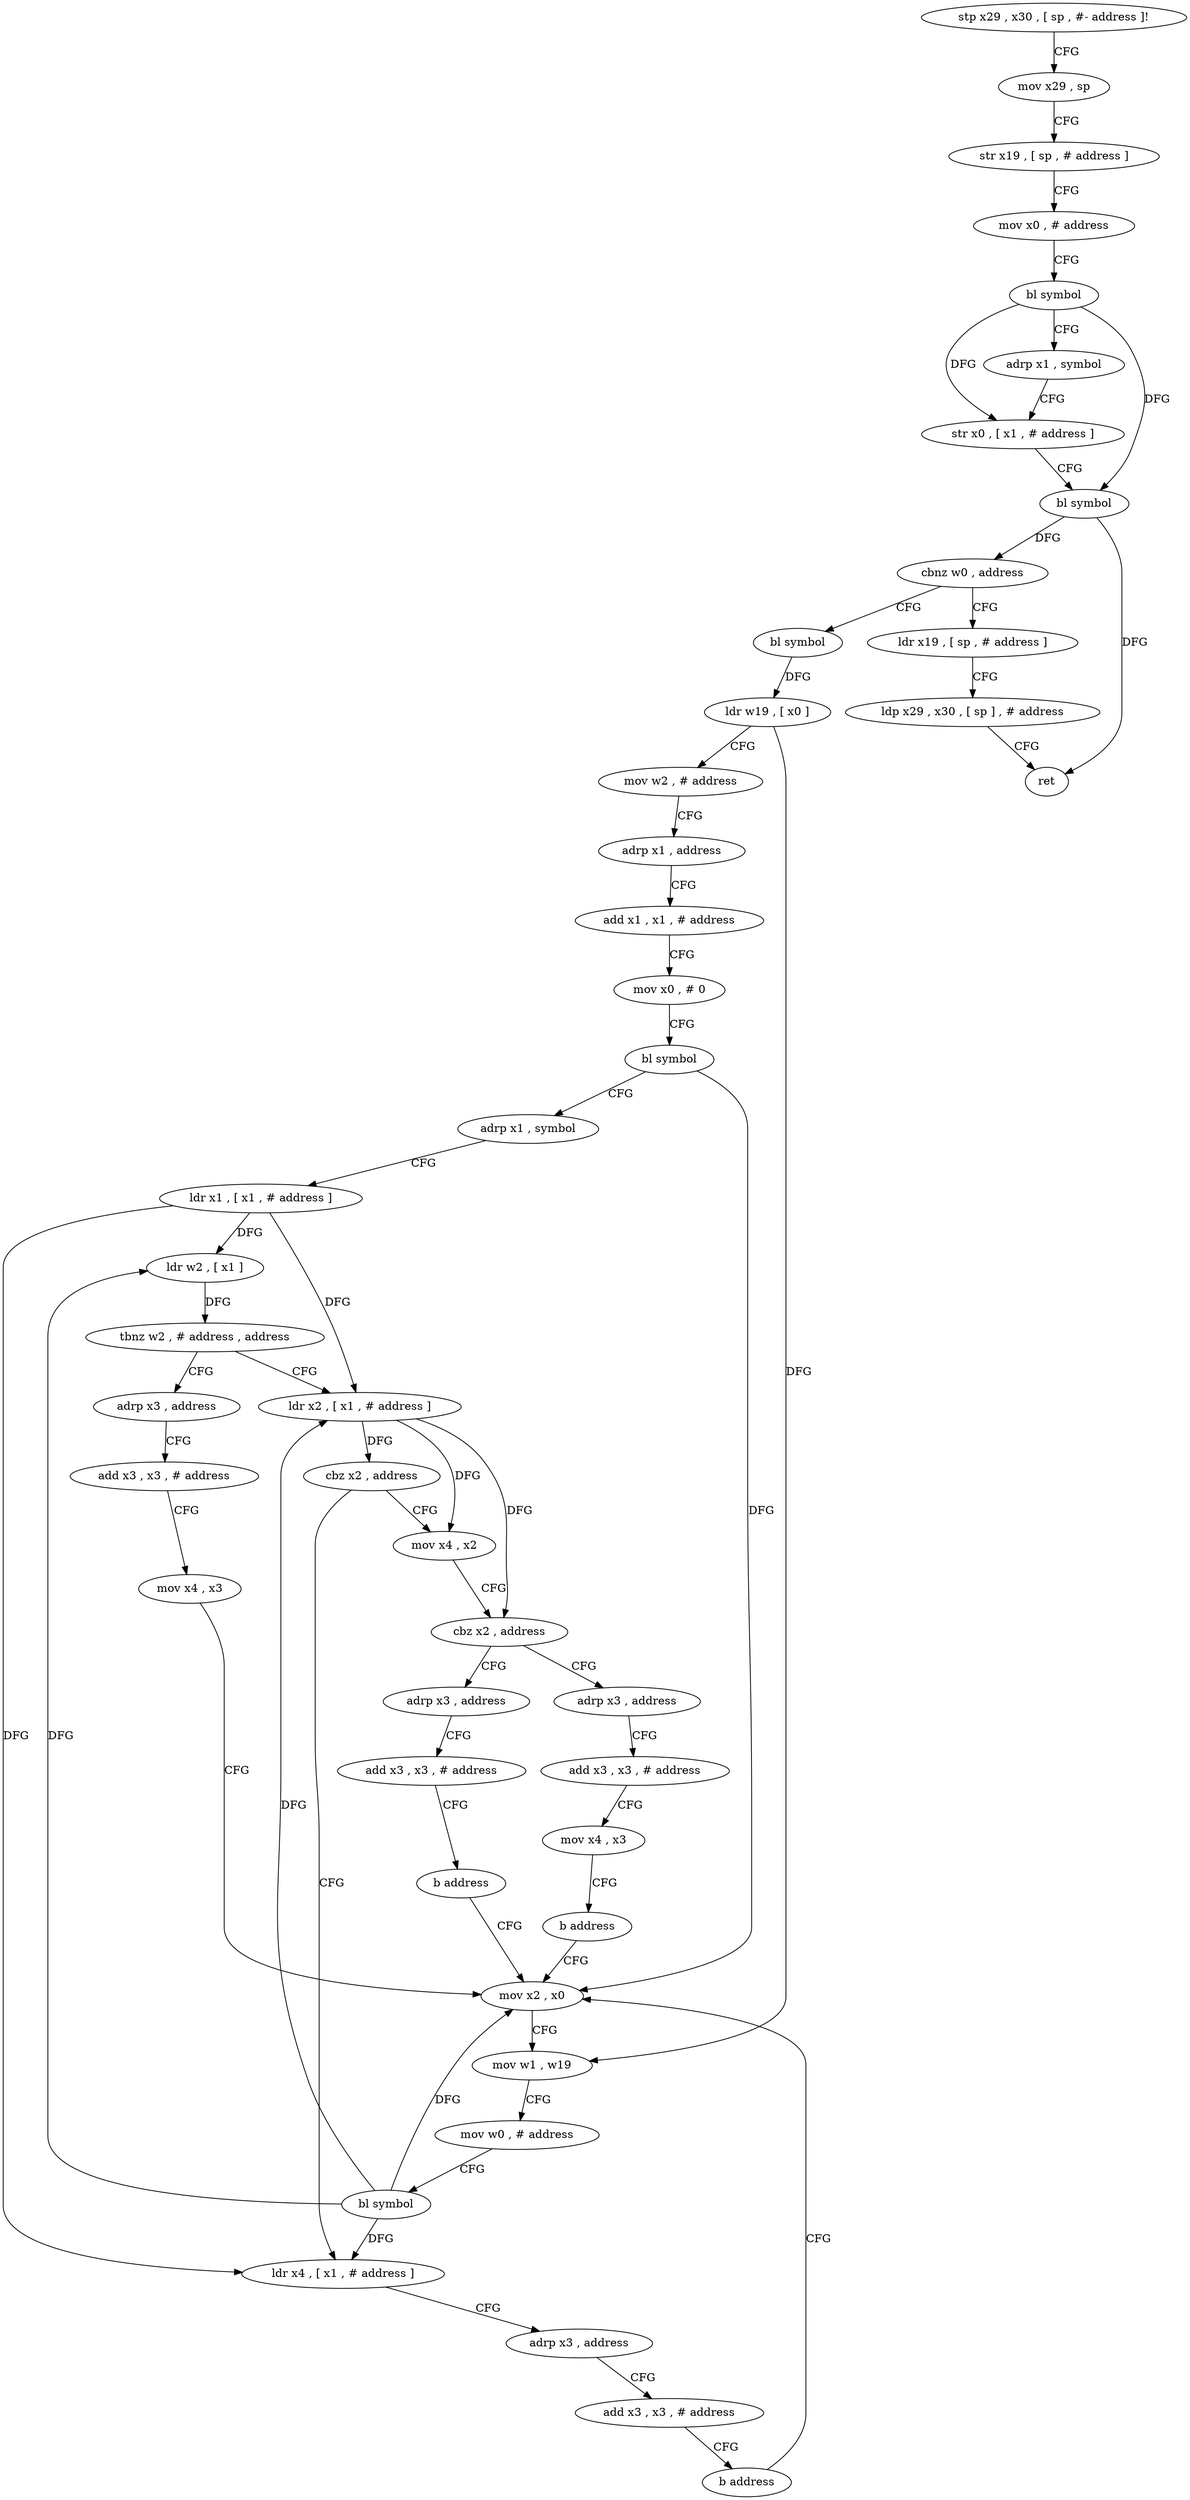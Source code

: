 digraph "func" {
"4231396" [label = "stp x29 , x30 , [ sp , #- address ]!" ]
"4231400" [label = "mov x29 , sp" ]
"4231404" [label = "str x19 , [ sp , # address ]" ]
"4231408" [label = "mov x0 , # address" ]
"4231412" [label = "bl symbol" ]
"4231416" [label = "adrp x1 , symbol" ]
"4231420" [label = "str x0 , [ x1 , # address ]" ]
"4231424" [label = "bl symbol" ]
"4231428" [label = "cbnz w0 , address" ]
"4231444" [label = "bl symbol" ]
"4231432" [label = "ldr x19 , [ sp , # address ]" ]
"4231448" [label = "ldr w19 , [ x0 ]" ]
"4231452" [label = "mov w2 , # address" ]
"4231456" [label = "adrp x1 , address" ]
"4231460" [label = "add x1 , x1 , # address" ]
"4231464" [label = "mov x0 , # 0" ]
"4231468" [label = "bl symbol" ]
"4231472" [label = "adrp x1 , symbol" ]
"4231476" [label = "ldr x1 , [ x1 , # address ]" ]
"4231480" [label = "ldr w2 , [ x1 ]" ]
"4231484" [label = "tbnz w2 , # address , address" ]
"4231516" [label = "ldr x2 , [ x1 , # address ]" ]
"4231488" [label = "adrp x3 , address" ]
"4231436" [label = "ldp x29 , x30 , [ sp ] , # address" ]
"4231440" [label = "ret" ]
"4231520" [label = "cbz x2 , address" ]
"4231540" [label = "mov x4 , x2" ]
"4231524" [label = "ldr x4 , [ x1 , # address ]" ]
"4231492" [label = "add x3 , x3 , # address" ]
"4231496" [label = "mov x4 , x3" ]
"4231500" [label = "mov x2 , x0" ]
"4231544" [label = "cbz x2 , address" ]
"4231560" [label = "adrp x3 , address" ]
"4231548" [label = "adrp x3 , address" ]
"4231528" [label = "adrp x3 , address" ]
"4231532" [label = "add x3 , x3 , # address" ]
"4231536" [label = "b address" ]
"4231564" [label = "add x3 , x3 , # address" ]
"4231568" [label = "mov x4 , x3" ]
"4231572" [label = "b address" ]
"4231552" [label = "add x3 , x3 , # address" ]
"4231556" [label = "b address" ]
"4231504" [label = "mov w1 , w19" ]
"4231508" [label = "mov w0 , # address" ]
"4231512" [label = "bl symbol" ]
"4231396" -> "4231400" [ label = "CFG" ]
"4231400" -> "4231404" [ label = "CFG" ]
"4231404" -> "4231408" [ label = "CFG" ]
"4231408" -> "4231412" [ label = "CFG" ]
"4231412" -> "4231416" [ label = "CFG" ]
"4231412" -> "4231420" [ label = "DFG" ]
"4231412" -> "4231424" [ label = "DFG" ]
"4231416" -> "4231420" [ label = "CFG" ]
"4231420" -> "4231424" [ label = "CFG" ]
"4231424" -> "4231428" [ label = "DFG" ]
"4231424" -> "4231440" [ label = "DFG" ]
"4231428" -> "4231444" [ label = "CFG" ]
"4231428" -> "4231432" [ label = "CFG" ]
"4231444" -> "4231448" [ label = "DFG" ]
"4231432" -> "4231436" [ label = "CFG" ]
"4231448" -> "4231452" [ label = "CFG" ]
"4231448" -> "4231504" [ label = "DFG" ]
"4231452" -> "4231456" [ label = "CFG" ]
"4231456" -> "4231460" [ label = "CFG" ]
"4231460" -> "4231464" [ label = "CFG" ]
"4231464" -> "4231468" [ label = "CFG" ]
"4231468" -> "4231472" [ label = "CFG" ]
"4231468" -> "4231500" [ label = "DFG" ]
"4231472" -> "4231476" [ label = "CFG" ]
"4231476" -> "4231480" [ label = "DFG" ]
"4231476" -> "4231516" [ label = "DFG" ]
"4231476" -> "4231524" [ label = "DFG" ]
"4231480" -> "4231484" [ label = "DFG" ]
"4231484" -> "4231516" [ label = "CFG" ]
"4231484" -> "4231488" [ label = "CFG" ]
"4231516" -> "4231520" [ label = "DFG" ]
"4231516" -> "4231540" [ label = "DFG" ]
"4231516" -> "4231544" [ label = "DFG" ]
"4231488" -> "4231492" [ label = "CFG" ]
"4231436" -> "4231440" [ label = "CFG" ]
"4231520" -> "4231540" [ label = "CFG" ]
"4231520" -> "4231524" [ label = "CFG" ]
"4231540" -> "4231544" [ label = "CFG" ]
"4231524" -> "4231528" [ label = "CFG" ]
"4231492" -> "4231496" [ label = "CFG" ]
"4231496" -> "4231500" [ label = "CFG" ]
"4231500" -> "4231504" [ label = "CFG" ]
"4231544" -> "4231560" [ label = "CFG" ]
"4231544" -> "4231548" [ label = "CFG" ]
"4231560" -> "4231564" [ label = "CFG" ]
"4231548" -> "4231552" [ label = "CFG" ]
"4231528" -> "4231532" [ label = "CFG" ]
"4231532" -> "4231536" [ label = "CFG" ]
"4231536" -> "4231500" [ label = "CFG" ]
"4231564" -> "4231568" [ label = "CFG" ]
"4231568" -> "4231572" [ label = "CFG" ]
"4231572" -> "4231500" [ label = "CFG" ]
"4231552" -> "4231556" [ label = "CFG" ]
"4231556" -> "4231500" [ label = "CFG" ]
"4231504" -> "4231508" [ label = "CFG" ]
"4231508" -> "4231512" [ label = "CFG" ]
"4231512" -> "4231516" [ label = "DFG" ]
"4231512" -> "4231480" [ label = "DFG" ]
"4231512" -> "4231524" [ label = "DFG" ]
"4231512" -> "4231500" [ label = "DFG" ]
}
